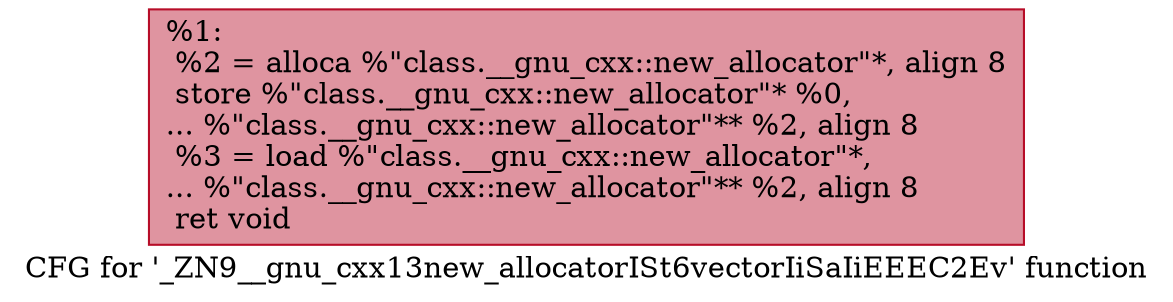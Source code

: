 digraph "CFG for '_ZN9__gnu_cxx13new_allocatorISt6vectorIiSaIiEEEC2Ev' function" {
	label="CFG for '_ZN9__gnu_cxx13new_allocatorISt6vectorIiSaIiEEEC2Ev' function";

	Node0x55a96eead120 [shape=record,color="#b70d28ff", style=filled, fillcolor="#b70d2870",label="{%1:\l  %2 = alloca %\"class.__gnu_cxx::new_allocator\"*, align 8\l  store %\"class.__gnu_cxx::new_allocator\"* %0,\l... %\"class.__gnu_cxx::new_allocator\"** %2, align 8\l  %3 = load %\"class.__gnu_cxx::new_allocator\"*,\l... %\"class.__gnu_cxx::new_allocator\"** %2, align 8\l  ret void\l}"];
}
